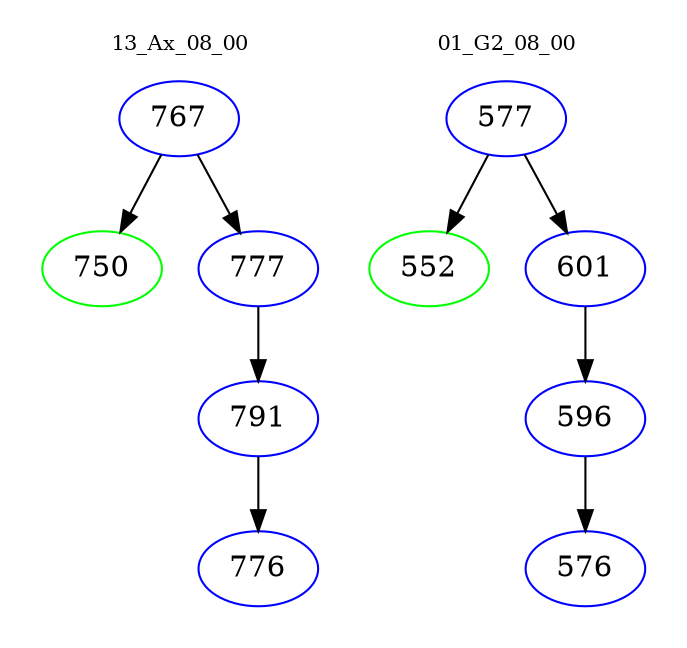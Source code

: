 digraph{
subgraph cluster_0 {
color = white
label = "13_Ax_08_00";
fontsize=10;
T0_767 [label="767", color="blue"]
T0_767 -> T0_750 [color="black"]
T0_750 [label="750", color="green"]
T0_767 -> T0_777 [color="black"]
T0_777 [label="777", color="blue"]
T0_777 -> T0_791 [color="black"]
T0_791 [label="791", color="blue"]
T0_791 -> T0_776 [color="black"]
T0_776 [label="776", color="blue"]
}
subgraph cluster_1 {
color = white
label = "01_G2_08_00";
fontsize=10;
T1_577 [label="577", color="blue"]
T1_577 -> T1_552 [color="black"]
T1_552 [label="552", color="green"]
T1_577 -> T1_601 [color="black"]
T1_601 [label="601", color="blue"]
T1_601 -> T1_596 [color="black"]
T1_596 [label="596", color="blue"]
T1_596 -> T1_576 [color="black"]
T1_576 [label="576", color="blue"]
}
}
